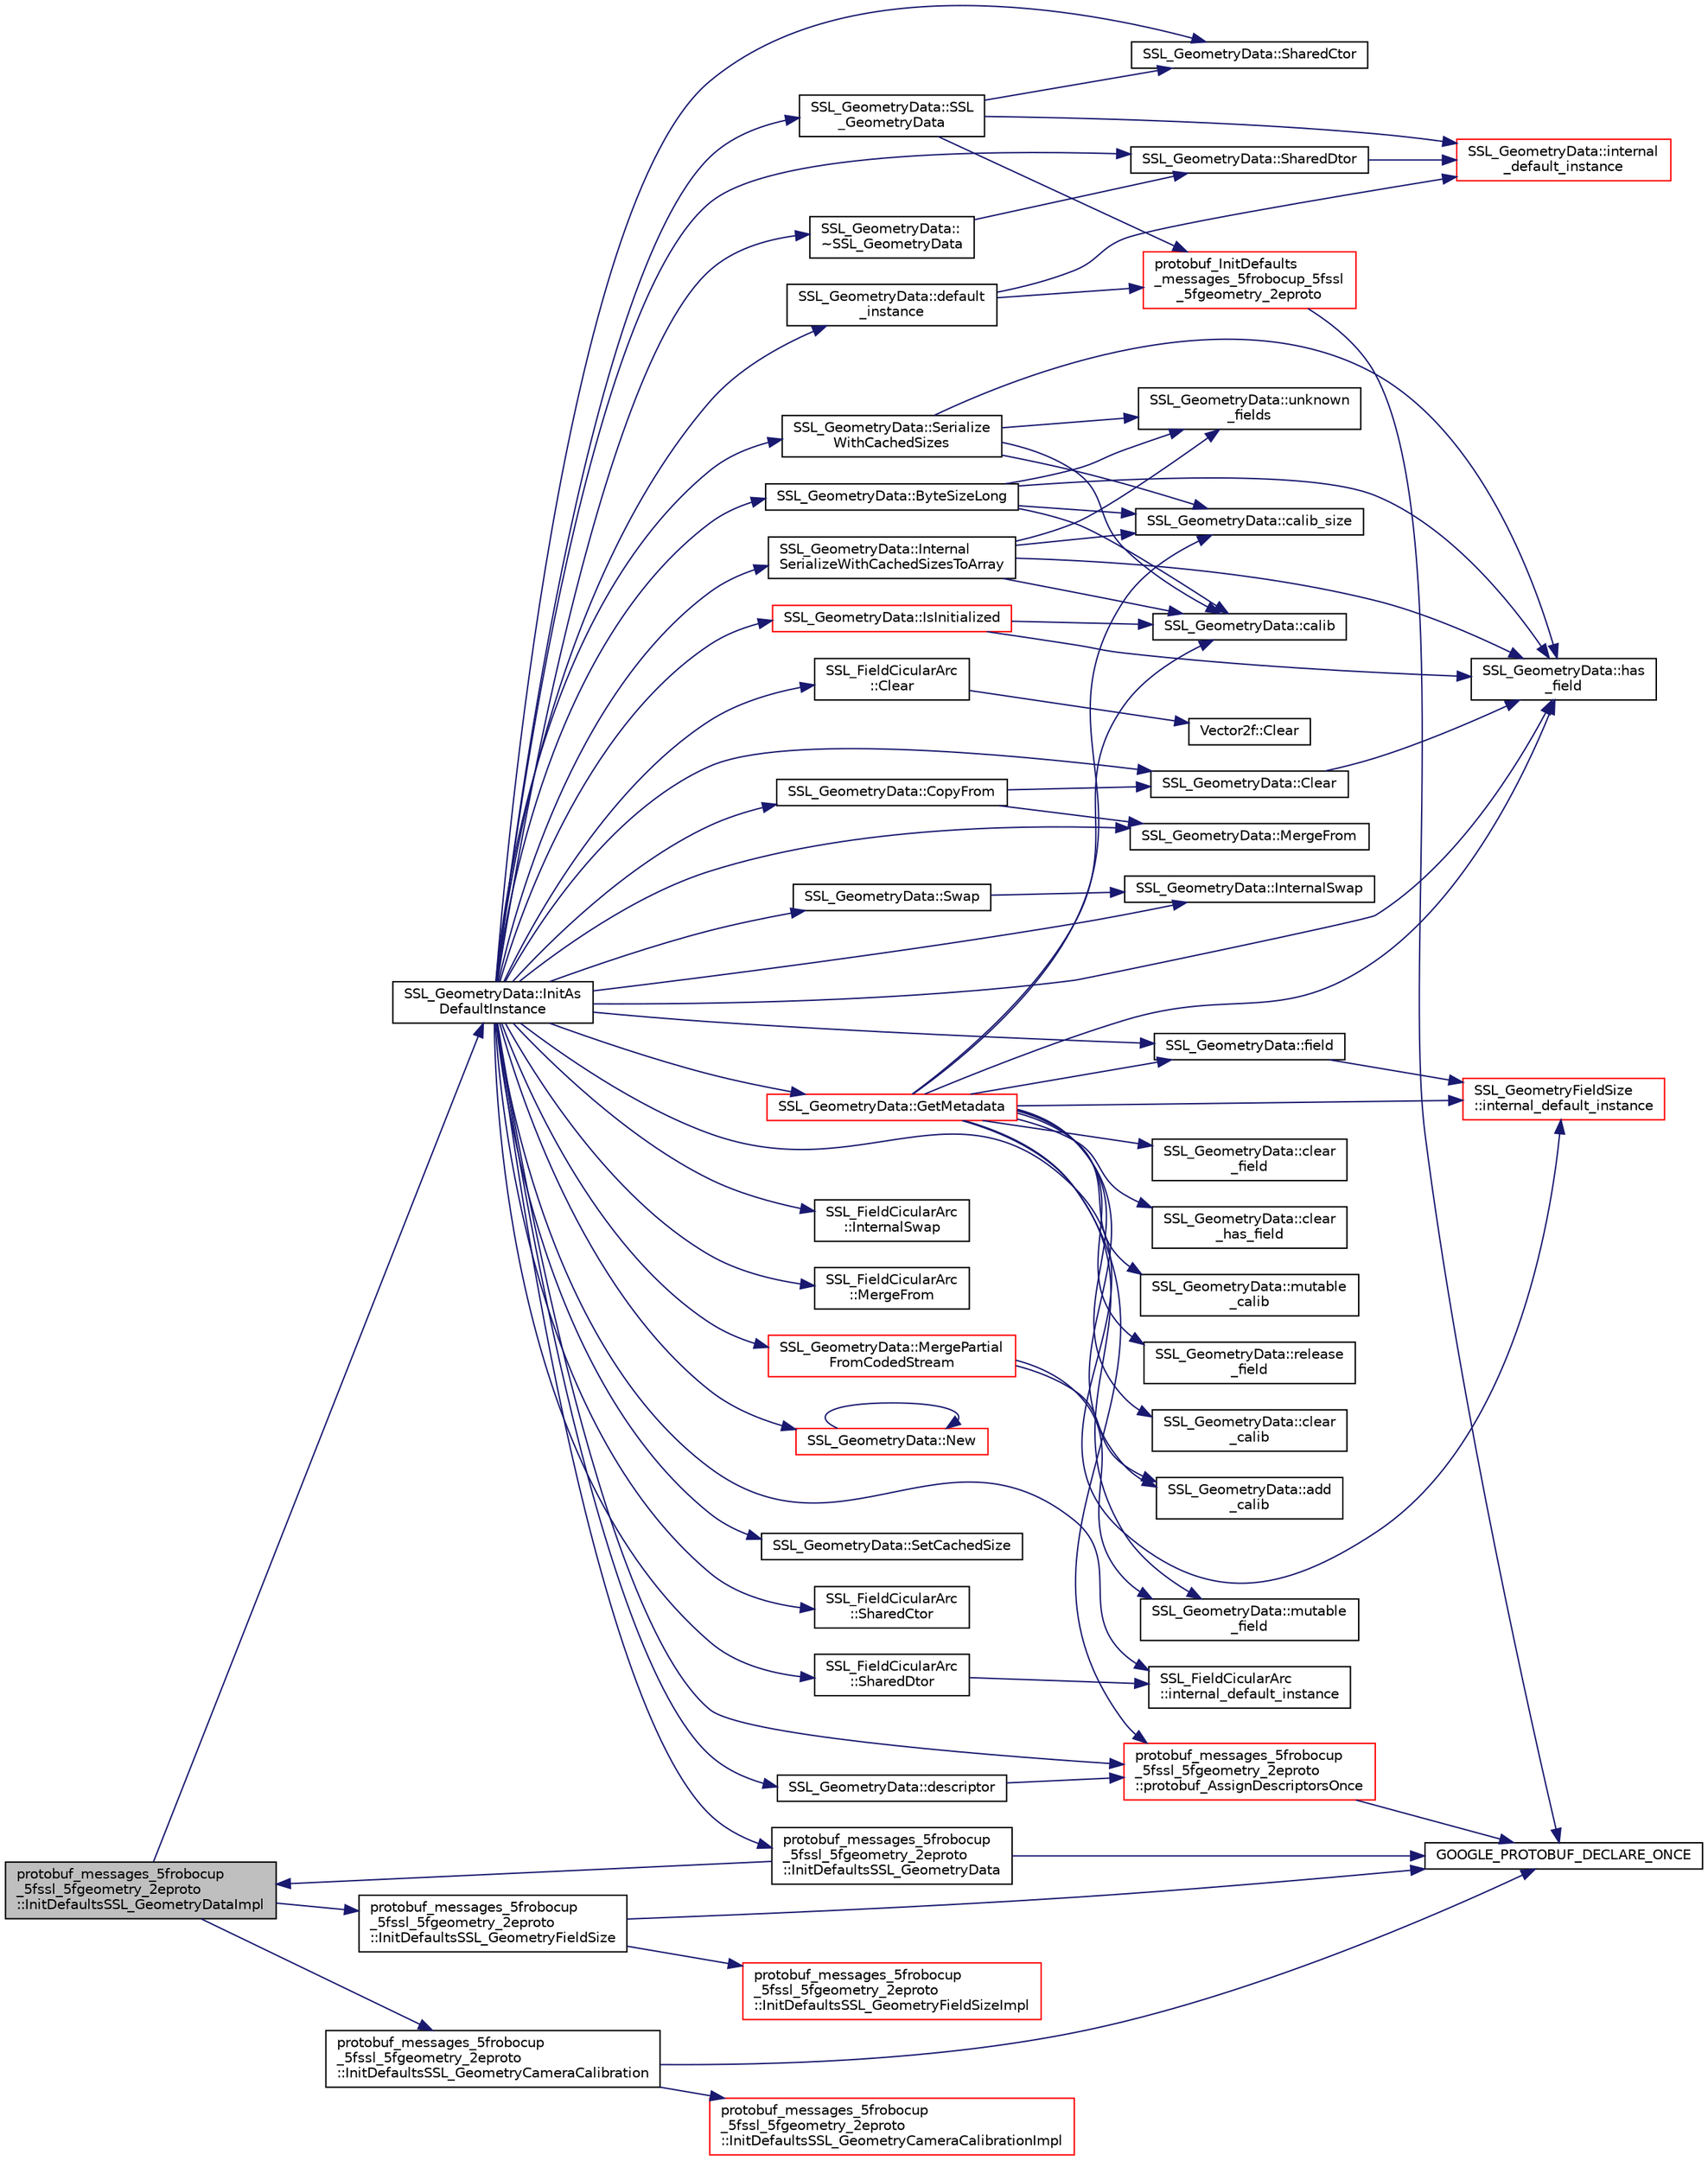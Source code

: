 digraph "protobuf_messages_5frobocup_5fssl_5fgeometry_2eproto::InitDefaultsSSL_GeometryDataImpl"
{
 // INTERACTIVE_SVG=YES
  edge [fontname="Helvetica",fontsize="10",labelfontname="Helvetica",labelfontsize="10"];
  node [fontname="Helvetica",fontsize="10",shape=record];
  rankdir="LR";
  Node1 [label="protobuf_messages_5frobocup\l_5fssl_5fgeometry_2eproto\l::InitDefaultsSSL_GeometryDataImpl",height=0.2,width=0.4,color="black", fillcolor="grey75", style="filled", fontcolor="black"];
  Node1 -> Node2 [color="midnightblue",fontsize="10",style="solid",fontname="Helvetica"];
  Node2 [label="SSL_GeometryData::InitAs\lDefaultInstance",height=0.2,width=0.4,color="black", fillcolor="white", style="filled",URL="$d2/d01/class_s_s_l___geometry_data.html#ac446d8dbbebbfdc0acbfad8aad50491c"];
  Node2 -> Node3 [color="midnightblue",fontsize="10",style="solid",fontname="Helvetica"];
  Node3 [label="SSL_GeometryData::ByteSizeLong",height=0.2,width=0.4,color="black", fillcolor="white", style="filled",URL="$d2/d01/class_s_s_l___geometry_data.html#a694cec46d16e35408b426312ceeec5db"];
  Node3 -> Node4 [color="midnightblue",fontsize="10",style="solid",fontname="Helvetica"];
  Node4 [label="SSL_GeometryData::calib",height=0.2,width=0.4,color="black", fillcolor="white", style="filled",URL="$d2/d01/class_s_s_l___geometry_data.html#a61aec9b4905591a734c702df1681841b"];
  Node3 -> Node5 [color="midnightblue",fontsize="10",style="solid",fontname="Helvetica"];
  Node5 [label="SSL_GeometryData::calib_size",height=0.2,width=0.4,color="black", fillcolor="white", style="filled",URL="$d2/d01/class_s_s_l___geometry_data.html#a41dc4721770c53c990be6a03b51ba4ba"];
  Node3 -> Node6 [color="midnightblue",fontsize="10",style="solid",fontname="Helvetica"];
  Node6 [label="SSL_GeometryData::has\l_field",height=0.2,width=0.4,color="black", fillcolor="white", style="filled",URL="$d2/d01/class_s_s_l___geometry_data.html#a9a38020e97f2129cd0d63e5c2eb01ec5"];
  Node3 -> Node7 [color="midnightblue",fontsize="10",style="solid",fontname="Helvetica"];
  Node7 [label="SSL_GeometryData::unknown\l_fields",height=0.2,width=0.4,color="black", fillcolor="white", style="filled",URL="$d2/d01/class_s_s_l___geometry_data.html#a2536bfb94611783da06e38e3619bdc4d"];
  Node2 -> Node8 [color="midnightblue",fontsize="10",style="solid",fontname="Helvetica"];
  Node8 [label="SSL_FieldCicularArc\l::Clear",height=0.2,width=0.4,color="black", fillcolor="white", style="filled",URL="$d4/dee/class_s_s_l___field_cicular_arc.html#aeb8142aae4ac3099e7ecf119caf81dfc"];
  Node8 -> Node9 [color="midnightblue",fontsize="10",style="solid",fontname="Helvetica"];
  Node9 [label="Vector2f::Clear",height=0.2,width=0.4,color="black", fillcolor="white", style="filled",URL="$da/dc2/class_vector2f.html#aba8accd8cd62c61d378a947f6612ab1f"];
  Node2 -> Node10 [color="midnightblue",fontsize="10",style="solid",fontname="Helvetica"];
  Node10 [label="SSL_GeometryData::Clear",height=0.2,width=0.4,color="black", fillcolor="white", style="filled",URL="$d2/d01/class_s_s_l___geometry_data.html#a52de19bab9aa967e323b3cbe613462f1"];
  Node10 -> Node6 [color="midnightblue",fontsize="10",style="solid",fontname="Helvetica"];
  Node2 -> Node11 [color="midnightblue",fontsize="10",style="solid",fontname="Helvetica"];
  Node11 [label="SSL_GeometryData::CopyFrom",height=0.2,width=0.4,color="black", fillcolor="white", style="filled",URL="$d2/d01/class_s_s_l___geometry_data.html#a310bab5141f45efe0415044aff92286c"];
  Node11 -> Node10 [color="midnightblue",fontsize="10",style="solid",fontname="Helvetica"];
  Node11 -> Node12 [color="midnightblue",fontsize="10",style="solid",fontname="Helvetica"];
  Node12 [label="SSL_GeometryData::MergeFrom",height=0.2,width=0.4,color="black", fillcolor="white", style="filled",URL="$d2/d01/class_s_s_l___geometry_data.html#ae67dd3bd54517f13422f02a8f2ad03ac"];
  Node2 -> Node13 [color="midnightblue",fontsize="10",style="solid",fontname="Helvetica"];
  Node13 [label="SSL_GeometryData::default\l_instance",height=0.2,width=0.4,color="black", fillcolor="white", style="filled",URL="$d2/d01/class_s_s_l___geometry_data.html#a39d6ebf2bf5ca82eacc9150760e9e4fb"];
  Node13 -> Node14 [color="midnightblue",fontsize="10",style="solid",fontname="Helvetica"];
  Node14 [label="SSL_GeometryData::internal\l_default_instance",height=0.2,width=0.4,color="red", fillcolor="white", style="filled",URL="$d2/d01/class_s_s_l___geometry_data.html#ac5ab7a05a94e8346f9c3f858b5362337"];
  Node13 -> Node15 [color="midnightblue",fontsize="10",style="solid",fontname="Helvetica"];
  Node15 [label="protobuf_InitDefaults\l_messages_5frobocup_5fssl\l_5fgeometry_2eproto",height=0.2,width=0.4,color="red", fillcolor="white", style="filled",URL="$db/d34/grsim__comm_2include_2proto_2messages__robocup__ssl__geometry_8pb_8cc.html#a860f546ce0c0a350ea28bde1368ef050"];
  Node15 -> Node16 [color="midnightblue",fontsize="10",style="solid",fontname="Helvetica"];
  Node16 [label="GOOGLE_PROTOBUF_DECLARE_ONCE",height=0.2,width=0.4,color="black", fillcolor="white", style="filled",URL="$db/d34/grsim__comm_2include_2proto_2messages__robocup__ssl__geometry_8pb_8cc.html#ab62e58f219471a884ff8331c119d4c66"];
  Node2 -> Node17 [color="midnightblue",fontsize="10",style="solid",fontname="Helvetica"];
  Node17 [label="SSL_GeometryData::descriptor",height=0.2,width=0.4,color="black", fillcolor="white", style="filled",URL="$d2/d01/class_s_s_l___geometry_data.html#a5ea714e17439fd819f87feb567dd0407"];
  Node17 -> Node18 [color="midnightblue",fontsize="10",style="solid",fontname="Helvetica"];
  Node18 [label="protobuf_messages_5frobocup\l_5fssl_5fgeometry_2eproto\l::protobuf_AssignDescriptorsOnce",height=0.2,width=0.4,color="red", fillcolor="white", style="filled",URL="$d4/d2b/namespaceprotobuf__messages__5frobocup__5fssl__5fgeometry__2eproto.html#a81e8b645220da98df323923b73eed9c1"];
  Node18 -> Node16 [color="midnightblue",fontsize="10",style="solid",fontname="Helvetica"];
  Node2 -> Node19 [color="midnightblue",fontsize="10",style="solid",fontname="Helvetica"];
  Node19 [label="SSL_GeometryData::field",height=0.2,width=0.4,color="black", fillcolor="white", style="filled",URL="$d2/d01/class_s_s_l___geometry_data.html#ab5200c00486fed8650b634368ed1b4fb"];
  Node19 -> Node20 [color="midnightblue",fontsize="10",style="solid",fontname="Helvetica"];
  Node20 [label="SSL_GeometryFieldSize\l::internal_default_instance",height=0.2,width=0.4,color="red", fillcolor="white", style="filled",URL="$d2/d30/class_s_s_l___geometry_field_size.html#a01e67cd623172f72676411c6a6a27c51"];
  Node2 -> Node21 [color="midnightblue",fontsize="10",style="solid",fontname="Helvetica"];
  Node21 [label="SSL_GeometryData::GetMetadata",height=0.2,width=0.4,color="red", fillcolor="white", style="filled",URL="$d2/d01/class_s_s_l___geometry_data.html#a2cbe088ac660e22c29f4a19feff33901"];
  Node21 -> Node22 [color="midnightblue",fontsize="10",style="solid",fontname="Helvetica"];
  Node22 [label="SSL_GeometryData::add\l_calib",height=0.2,width=0.4,color="black", fillcolor="white", style="filled",URL="$d2/d01/class_s_s_l___geometry_data.html#a0ba72df8f78064eaddc94acee9559c44"];
  Node21 -> Node4 [color="midnightblue",fontsize="10",style="solid",fontname="Helvetica"];
  Node21 -> Node5 [color="midnightblue",fontsize="10",style="solid",fontname="Helvetica"];
  Node21 -> Node23 [color="midnightblue",fontsize="10",style="solid",fontname="Helvetica"];
  Node23 [label="SSL_GeometryData::clear\l_calib",height=0.2,width=0.4,color="black", fillcolor="white", style="filled",URL="$d2/d01/class_s_s_l___geometry_data.html#abfe07b96e4a2cc69a2ab74f5b7dcae58"];
  Node21 -> Node24 [color="midnightblue",fontsize="10",style="solid",fontname="Helvetica"];
  Node24 [label="SSL_GeometryData::clear\l_field",height=0.2,width=0.4,color="black", fillcolor="white", style="filled",URL="$d2/d01/class_s_s_l___geometry_data.html#aec5745bd22a2d32fd9903c415c787c06"];
  Node21 -> Node25 [color="midnightblue",fontsize="10",style="solid",fontname="Helvetica"];
  Node25 [label="SSL_GeometryData::clear\l_has_field",height=0.2,width=0.4,color="black", fillcolor="white", style="filled",URL="$d2/d01/class_s_s_l___geometry_data.html#a4c4092073eaf179e985f1b129dfcc1c6"];
  Node21 -> Node19 [color="midnightblue",fontsize="10",style="solid",fontname="Helvetica"];
  Node21 -> Node6 [color="midnightblue",fontsize="10",style="solid",fontname="Helvetica"];
  Node21 -> Node20 [color="midnightblue",fontsize="10",style="solid",fontname="Helvetica"];
  Node21 -> Node26 [color="midnightblue",fontsize="10",style="solid",fontname="Helvetica"];
  Node26 [label="SSL_GeometryData::mutable\l_calib",height=0.2,width=0.4,color="black", fillcolor="white", style="filled",URL="$d2/d01/class_s_s_l___geometry_data.html#abfd8bcb6f3a0b77e1c8148a51f389097"];
  Node21 -> Node27 [color="midnightblue",fontsize="10",style="solid",fontname="Helvetica"];
  Node27 [label="SSL_GeometryData::mutable\l_field",height=0.2,width=0.4,color="black", fillcolor="white", style="filled",URL="$d2/d01/class_s_s_l___geometry_data.html#ad8eec0a6e81c392fbc1f0b3e7846f628"];
  Node21 -> Node18 [color="midnightblue",fontsize="10",style="solid",fontname="Helvetica"];
  Node21 -> Node28 [color="midnightblue",fontsize="10",style="solid",fontname="Helvetica"];
  Node28 [label="SSL_GeometryData::release\l_field",height=0.2,width=0.4,color="black", fillcolor="white", style="filled",URL="$d2/d01/class_s_s_l___geometry_data.html#aed2d5499924b1727b55afb2dd44a03c3"];
  Node2 -> Node6 [color="midnightblue",fontsize="10",style="solid",fontname="Helvetica"];
  Node2 -> Node29 [color="midnightblue",fontsize="10",style="solid",fontname="Helvetica"];
  Node29 [label="protobuf_messages_5frobocup\l_5fssl_5fgeometry_2eproto\l::InitDefaultsSSL_GeometryData",height=0.2,width=0.4,color="black", fillcolor="white", style="filled",URL="$d4/d2b/namespaceprotobuf__messages__5frobocup__5fssl__5fgeometry__2eproto.html#a5135d4ac6b00963f089c74c441e023b5"];
  Node29 -> Node16 [color="midnightblue",fontsize="10",style="solid",fontname="Helvetica"];
  Node29 -> Node1 [color="midnightblue",fontsize="10",style="solid",fontname="Helvetica"];
  Node2 -> Node20 [color="midnightblue",fontsize="10",style="solid",fontname="Helvetica"];
  Node2 -> Node30 [color="midnightblue",fontsize="10",style="solid",fontname="Helvetica"];
  Node30 [label="SSL_FieldCicularArc\l::internal_default_instance",height=0.2,width=0.4,color="black", fillcolor="white", style="filled",URL="$d4/dee/class_s_s_l___field_cicular_arc.html#a6724a620b6cdaad05b3baa51cbd86c40"];
  Node2 -> Node31 [color="midnightblue",fontsize="10",style="solid",fontname="Helvetica"];
  Node31 [label="SSL_GeometryData::Internal\lSerializeWithCachedSizesToArray",height=0.2,width=0.4,color="black", fillcolor="white", style="filled",URL="$d2/d01/class_s_s_l___geometry_data.html#ac35837ea9fb0351c6c2486f0b19b88a1"];
  Node31 -> Node4 [color="midnightblue",fontsize="10",style="solid",fontname="Helvetica"];
  Node31 -> Node5 [color="midnightblue",fontsize="10",style="solid",fontname="Helvetica"];
  Node31 -> Node6 [color="midnightblue",fontsize="10",style="solid",fontname="Helvetica"];
  Node31 -> Node7 [color="midnightblue",fontsize="10",style="solid",fontname="Helvetica"];
  Node2 -> Node32 [color="midnightblue",fontsize="10",style="solid",fontname="Helvetica"];
  Node32 [label="SSL_FieldCicularArc\l::InternalSwap",height=0.2,width=0.4,color="black", fillcolor="white", style="filled",URL="$d4/dee/class_s_s_l___field_cicular_arc.html#adbf1b9345f3d6d49556a2c5e20cd0290"];
  Node2 -> Node33 [color="midnightblue",fontsize="10",style="solid",fontname="Helvetica"];
  Node33 [label="SSL_GeometryData::InternalSwap",height=0.2,width=0.4,color="black", fillcolor="white", style="filled",URL="$d2/d01/class_s_s_l___geometry_data.html#a8e03081aa30a9777b51807434f2add81"];
  Node2 -> Node34 [color="midnightblue",fontsize="10",style="solid",fontname="Helvetica"];
  Node34 [label="SSL_GeometryData::IsInitialized",height=0.2,width=0.4,color="red", fillcolor="white", style="filled",URL="$d2/d01/class_s_s_l___geometry_data.html#a253a48225c3e3197f6f1ddaff1efda1d"];
  Node34 -> Node4 [color="midnightblue",fontsize="10",style="solid",fontname="Helvetica"];
  Node34 -> Node6 [color="midnightblue",fontsize="10",style="solid",fontname="Helvetica"];
  Node2 -> Node35 [color="midnightblue",fontsize="10",style="solid",fontname="Helvetica"];
  Node35 [label="SSL_FieldCicularArc\l::MergeFrom",height=0.2,width=0.4,color="black", fillcolor="white", style="filled",URL="$d4/dee/class_s_s_l___field_cicular_arc.html#aa9a17df2c79c8559f35ff82048e0e3de"];
  Node2 -> Node12 [color="midnightblue",fontsize="10",style="solid",fontname="Helvetica"];
  Node2 -> Node36 [color="midnightblue",fontsize="10",style="solid",fontname="Helvetica"];
  Node36 [label="SSL_GeometryData::MergePartial\lFromCodedStream",height=0.2,width=0.4,color="red", fillcolor="white", style="filled",URL="$d2/d01/class_s_s_l___geometry_data.html#ad7aa8ec5f60e4da62fe73d3f85e8ce09"];
  Node36 -> Node22 [color="midnightblue",fontsize="10",style="solid",fontname="Helvetica"];
  Node36 -> Node27 [color="midnightblue",fontsize="10",style="solid",fontname="Helvetica"];
  Node2 -> Node37 [color="midnightblue",fontsize="10",style="solid",fontname="Helvetica"];
  Node37 [label="SSL_GeometryData::New",height=0.2,width=0.4,color="red", fillcolor="white", style="filled",URL="$d2/d01/class_s_s_l___geometry_data.html#aac722faecedb217a1e204f9068253b4a"];
  Node37 -> Node37 [color="midnightblue",fontsize="10",style="solid",fontname="Helvetica"];
  Node2 -> Node18 [color="midnightblue",fontsize="10",style="solid",fontname="Helvetica"];
  Node2 -> Node38 [color="midnightblue",fontsize="10",style="solid",fontname="Helvetica"];
  Node38 [label="SSL_GeometryData::Serialize\lWithCachedSizes",height=0.2,width=0.4,color="black", fillcolor="white", style="filled",URL="$d2/d01/class_s_s_l___geometry_data.html#a02ae149a4cad6496dc74851e2bb3d561"];
  Node38 -> Node4 [color="midnightblue",fontsize="10",style="solid",fontname="Helvetica"];
  Node38 -> Node5 [color="midnightblue",fontsize="10",style="solid",fontname="Helvetica"];
  Node38 -> Node6 [color="midnightblue",fontsize="10",style="solid",fontname="Helvetica"];
  Node38 -> Node7 [color="midnightblue",fontsize="10",style="solid",fontname="Helvetica"];
  Node2 -> Node39 [color="midnightblue",fontsize="10",style="solid",fontname="Helvetica"];
  Node39 [label="SSL_GeometryData::SetCachedSize",height=0.2,width=0.4,color="black", fillcolor="white", style="filled",URL="$d2/d01/class_s_s_l___geometry_data.html#ab6b62cac4cc98c86be706e6d31ee33a1"];
  Node2 -> Node40 [color="midnightblue",fontsize="10",style="solid",fontname="Helvetica"];
  Node40 [label="SSL_FieldCicularArc\l::SharedCtor",height=0.2,width=0.4,color="black", fillcolor="white", style="filled",URL="$d4/dee/class_s_s_l___field_cicular_arc.html#a600eaf783ff21f4df42e7d818efada55"];
  Node2 -> Node41 [color="midnightblue",fontsize="10",style="solid",fontname="Helvetica"];
  Node41 [label="SSL_GeometryData::SharedCtor",height=0.2,width=0.4,color="black", fillcolor="white", style="filled",URL="$d2/d01/class_s_s_l___geometry_data.html#ae80e5ee7ca05ef6c4c9d6dfc945c4513"];
  Node2 -> Node42 [color="midnightblue",fontsize="10",style="solid",fontname="Helvetica"];
  Node42 [label="SSL_FieldCicularArc\l::SharedDtor",height=0.2,width=0.4,color="black", fillcolor="white", style="filled",URL="$d4/dee/class_s_s_l___field_cicular_arc.html#af6ec3bd7c4cc430d45185e9158e12430"];
  Node42 -> Node30 [color="midnightblue",fontsize="10",style="solid",fontname="Helvetica"];
  Node2 -> Node43 [color="midnightblue",fontsize="10",style="solid",fontname="Helvetica"];
  Node43 [label="SSL_GeometryData::SharedDtor",height=0.2,width=0.4,color="black", fillcolor="white", style="filled",URL="$d2/d01/class_s_s_l___geometry_data.html#aa0e7afe0a90ed468e2d85a7365c2fa01"];
  Node43 -> Node14 [color="midnightblue",fontsize="10",style="solid",fontname="Helvetica"];
  Node2 -> Node44 [color="midnightblue",fontsize="10",style="solid",fontname="Helvetica"];
  Node44 [label="SSL_GeometryData::SSL\l_GeometryData",height=0.2,width=0.4,color="black", fillcolor="white", style="filled",URL="$d2/d01/class_s_s_l___geometry_data.html#a53ab9b3a85c759888cd9abc1d288b57f"];
  Node44 -> Node14 [color="midnightblue",fontsize="10",style="solid",fontname="Helvetica"];
  Node44 -> Node15 [color="midnightblue",fontsize="10",style="solid",fontname="Helvetica"];
  Node44 -> Node41 [color="midnightblue",fontsize="10",style="solid",fontname="Helvetica"];
  Node2 -> Node45 [color="midnightblue",fontsize="10",style="solid",fontname="Helvetica"];
  Node45 [label="SSL_GeometryData::Swap",height=0.2,width=0.4,color="black", fillcolor="white", style="filled",URL="$d2/d01/class_s_s_l___geometry_data.html#a0072ece65c35838c63ac2f831c4b627b"];
  Node45 -> Node33 [color="midnightblue",fontsize="10",style="solid",fontname="Helvetica"];
  Node2 -> Node46 [color="midnightblue",fontsize="10",style="solid",fontname="Helvetica"];
  Node46 [label="SSL_GeometryData::\l~SSL_GeometryData",height=0.2,width=0.4,color="black", fillcolor="white", style="filled",URL="$d2/d01/class_s_s_l___geometry_data.html#ad6a0745e4690f23232a5756fba833753"];
  Node46 -> Node43 [color="midnightblue",fontsize="10",style="solid",fontname="Helvetica"];
  Node1 -> Node47 [color="midnightblue",fontsize="10",style="solid",fontname="Helvetica"];
  Node47 [label="protobuf_messages_5frobocup\l_5fssl_5fgeometry_2eproto\l::InitDefaultsSSL_GeometryCameraCalibration",height=0.2,width=0.4,color="black", fillcolor="white", style="filled",URL="$d4/d2b/namespaceprotobuf__messages__5frobocup__5fssl__5fgeometry__2eproto.html#a0787c4230e727ee8a9a5290347c73a53"];
  Node47 -> Node16 [color="midnightblue",fontsize="10",style="solid",fontname="Helvetica"];
  Node47 -> Node48 [color="midnightblue",fontsize="10",style="solid",fontname="Helvetica"];
  Node48 [label="protobuf_messages_5frobocup\l_5fssl_5fgeometry_2eproto\l::InitDefaultsSSL_GeometryCameraCalibrationImpl",height=0.2,width=0.4,color="red", fillcolor="white", style="filled",URL="$d4/d2b/namespaceprotobuf__messages__5frobocup__5fssl__5fgeometry__2eproto.html#a309723e695b84fcdc9294963cc40ae9b"];
  Node1 -> Node49 [color="midnightblue",fontsize="10",style="solid",fontname="Helvetica"];
  Node49 [label="protobuf_messages_5frobocup\l_5fssl_5fgeometry_2eproto\l::InitDefaultsSSL_GeometryFieldSize",height=0.2,width=0.4,color="black", fillcolor="white", style="filled",URL="$d4/d2b/namespaceprotobuf__messages__5frobocup__5fssl__5fgeometry__2eproto.html#a50dcacc4293002f8245afd4a713618b4"];
  Node49 -> Node16 [color="midnightblue",fontsize="10",style="solid",fontname="Helvetica"];
  Node49 -> Node50 [color="midnightblue",fontsize="10",style="solid",fontname="Helvetica"];
  Node50 [label="protobuf_messages_5frobocup\l_5fssl_5fgeometry_2eproto\l::InitDefaultsSSL_GeometryFieldSizeImpl",height=0.2,width=0.4,color="red", fillcolor="white", style="filled",URL="$d4/d2b/namespaceprotobuf__messages__5frobocup__5fssl__5fgeometry__2eproto.html#ac5982160afc4c6c9c1388ab17bba4318"];
}
